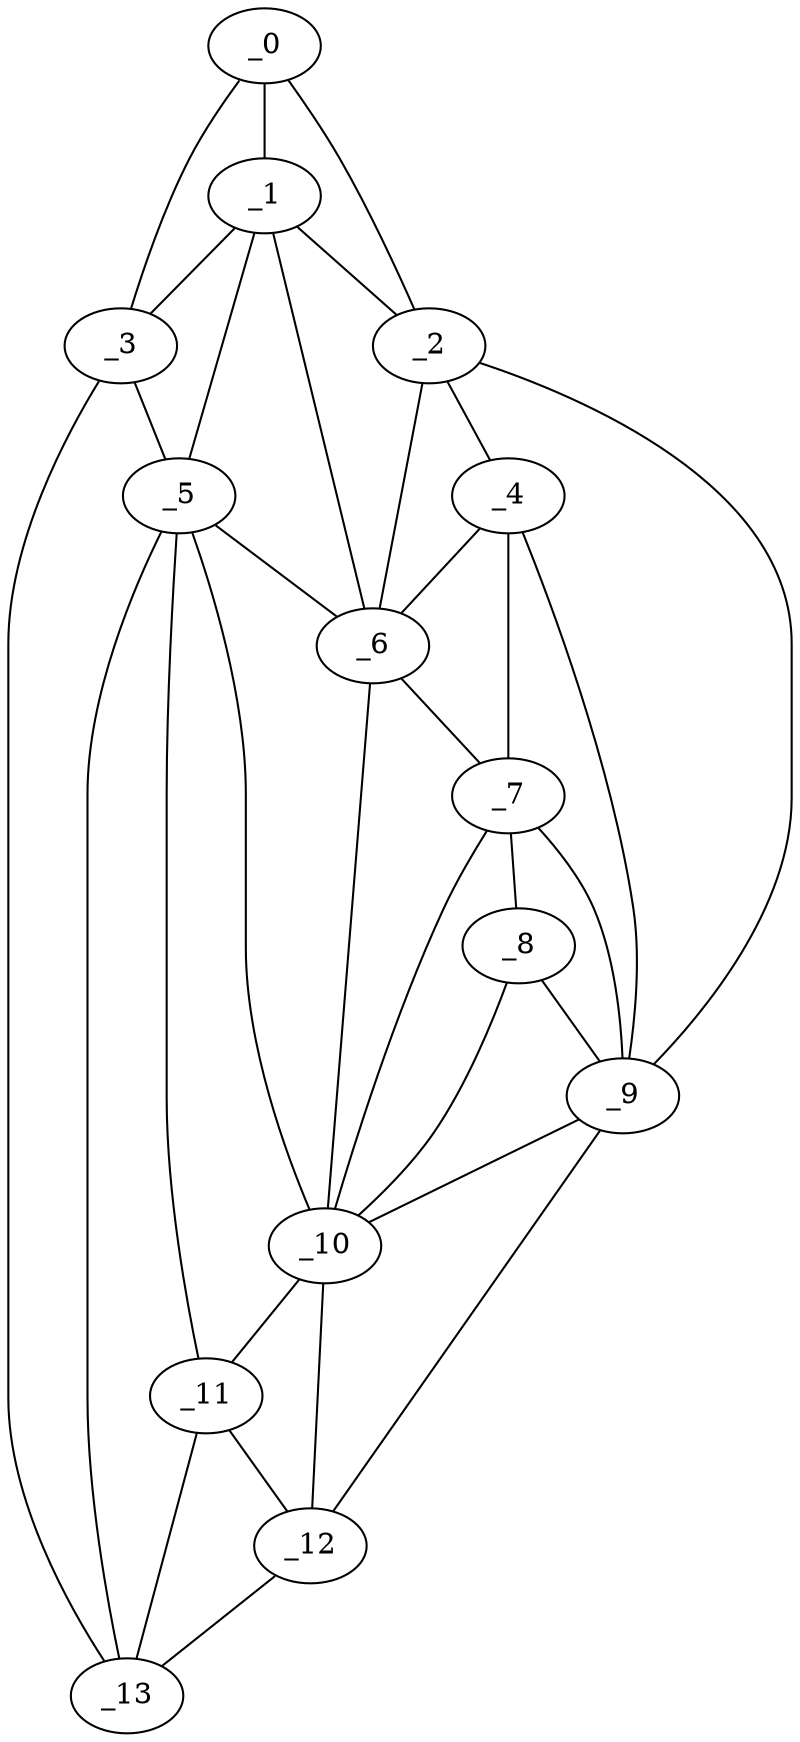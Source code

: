 graph "obj34__75.gxl" {
	_0	 [x=40,
		y=34];
	_1	 [x=45,
		y=40];
	_0 -- _1	 [valence=2];
	_2	 [x=53,
		y=29];
	_0 -- _2	 [valence=1];
	_3	 [x=67,
		y=76];
	_0 -- _3	 [valence=1];
	_1 -- _2	 [valence=2];
	_1 -- _3	 [valence=2];
	_5	 [x=77,
		y=70];
	_1 -- _5	 [valence=1];
	_6	 [x=80,
		y=37];
	_1 -- _6	 [valence=2];
	_4	 [x=76,
		y=31];
	_2 -- _4	 [valence=2];
	_2 -- _6	 [valence=1];
	_9	 [x=92,
		y=32];
	_2 -- _9	 [valence=1];
	_3 -- _5	 [valence=2];
	_13	 [x=124,
		y=75];
	_3 -- _13	 [valence=1];
	_4 -- _6	 [valence=2];
	_7	 [x=86,
		y=36];
	_4 -- _7	 [valence=2];
	_4 -- _9	 [valence=2];
	_5 -- _6	 [valence=2];
	_10	 [x=93,
		y=55];
	_5 -- _10	 [valence=1];
	_11	 [x=121,
		y=71];
	_5 -- _11	 [valence=1];
	_5 -- _13	 [valence=1];
	_6 -- _7	 [valence=1];
	_6 -- _10	 [valence=2];
	_8	 [x=90,
		y=37];
	_7 -- _8	 [valence=2];
	_7 -- _9	 [valence=1];
	_7 -- _10	 [valence=1];
	_8 -- _9	 [valence=2];
	_8 -- _10	 [valence=1];
	_9 -- _10	 [valence=2];
	_12	 [x=124,
		y=67];
	_9 -- _12	 [valence=1];
	_10 -- _11	 [valence=2];
	_10 -- _12	 [valence=2];
	_11 -- _12	 [valence=1];
	_11 -- _13	 [valence=2];
	_12 -- _13	 [valence=1];
}
